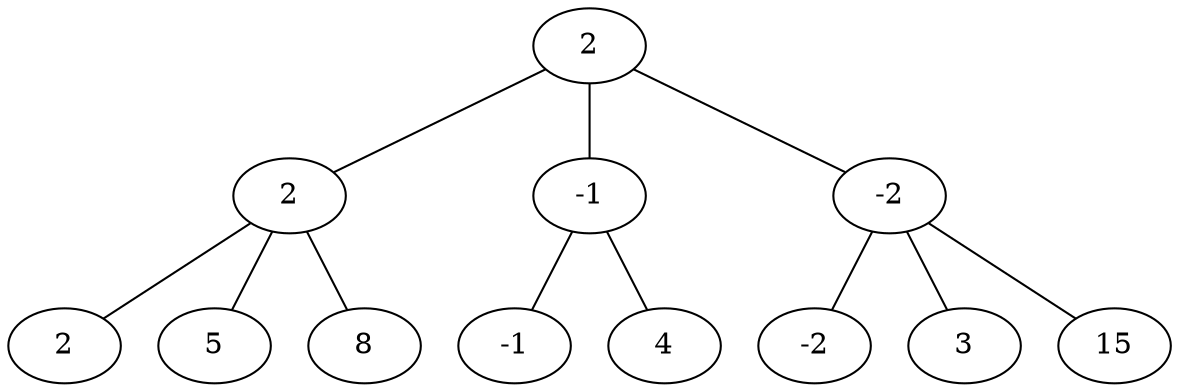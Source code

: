 graph ""
{
  root ;
  root [label="2"] ;
  root -- n11 ;
  n11 [label="2"] ;
  root -- n12 ;
  n12 [label="-1"] ;
  root -- n13 ;
  n13 [label="-2"] ;

  n11 -- n21 ;
  n21 [label="2"] ;
  n11 -- n22 ;
  n22 [label="5"] ;
  n11 -- n23 ;
  n23 [label="8"] ;

  n12 -- n24 ;
  n24 [label="-1"] ;
  n12 -- n25 ;
  n25 [label="4" ] ;

  n13 -- n26 ;
  n26 [label="-2"] ;
  n13 -- n27 ;
  n27 [label="3"] ;
  n13 -- n28 ;
  n28 [label="15"]
}
